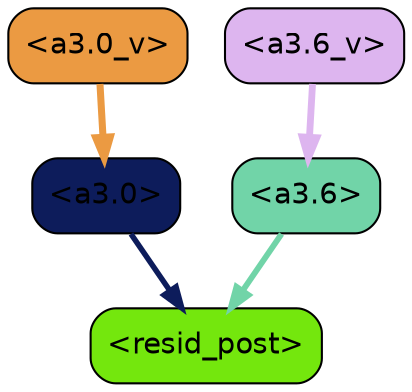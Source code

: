 strict digraph "" {
	graph [bgcolor=transparent,
		layout=dot,
		overlap=false,
		splines=true
	];
	"<a3.6>"	[color=black,
		fillcolor="#71d4a8",
		fontname=Helvetica,
		shape=box,
		style="filled, rounded"];
	"<resid_post>"	[color=black,
		fillcolor="#74e70d",
		fontname=Helvetica,
		shape=box,
		style="filled, rounded"];
	"<a3.6>" -> "<resid_post>"	[color="#71d4a8",
		penwidth=2.8068289756774902];
	"<a3.0>"	[color=black,
		fillcolor="#0d1c5b",
		fontname=Helvetica,
		shape=box,
		style="filled, rounded"];
	"<a3.0>" -> "<resid_post>"	[color="#0d1c5b",
		penwidth=2.6453909873962402];
	"<a3.6_v>"	[color=black,
		fillcolor="#ddb5ef",
		fontname=Helvetica,
		shape=box,
		style="filled, rounded"];
	"<a3.6_v>" -> "<a3.6>"	[color="#ddb5ef",
		penwidth=3.2761597633361816];
	"<a3.0_v>"	[color=black,
		fillcolor="#eb9a42",
		fontname=Helvetica,
		shape=box,
		style="filled, rounded"];
	"<a3.0_v>" -> "<a3.0>"	[color="#eb9a42",
		penwidth=3.3765902519226074];
}
